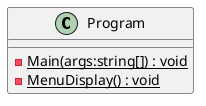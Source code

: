 @startuml
class Program {
    {static} - Main(args:string[]) : void
    {static} - MenuDisplay() : void
}
@enduml
